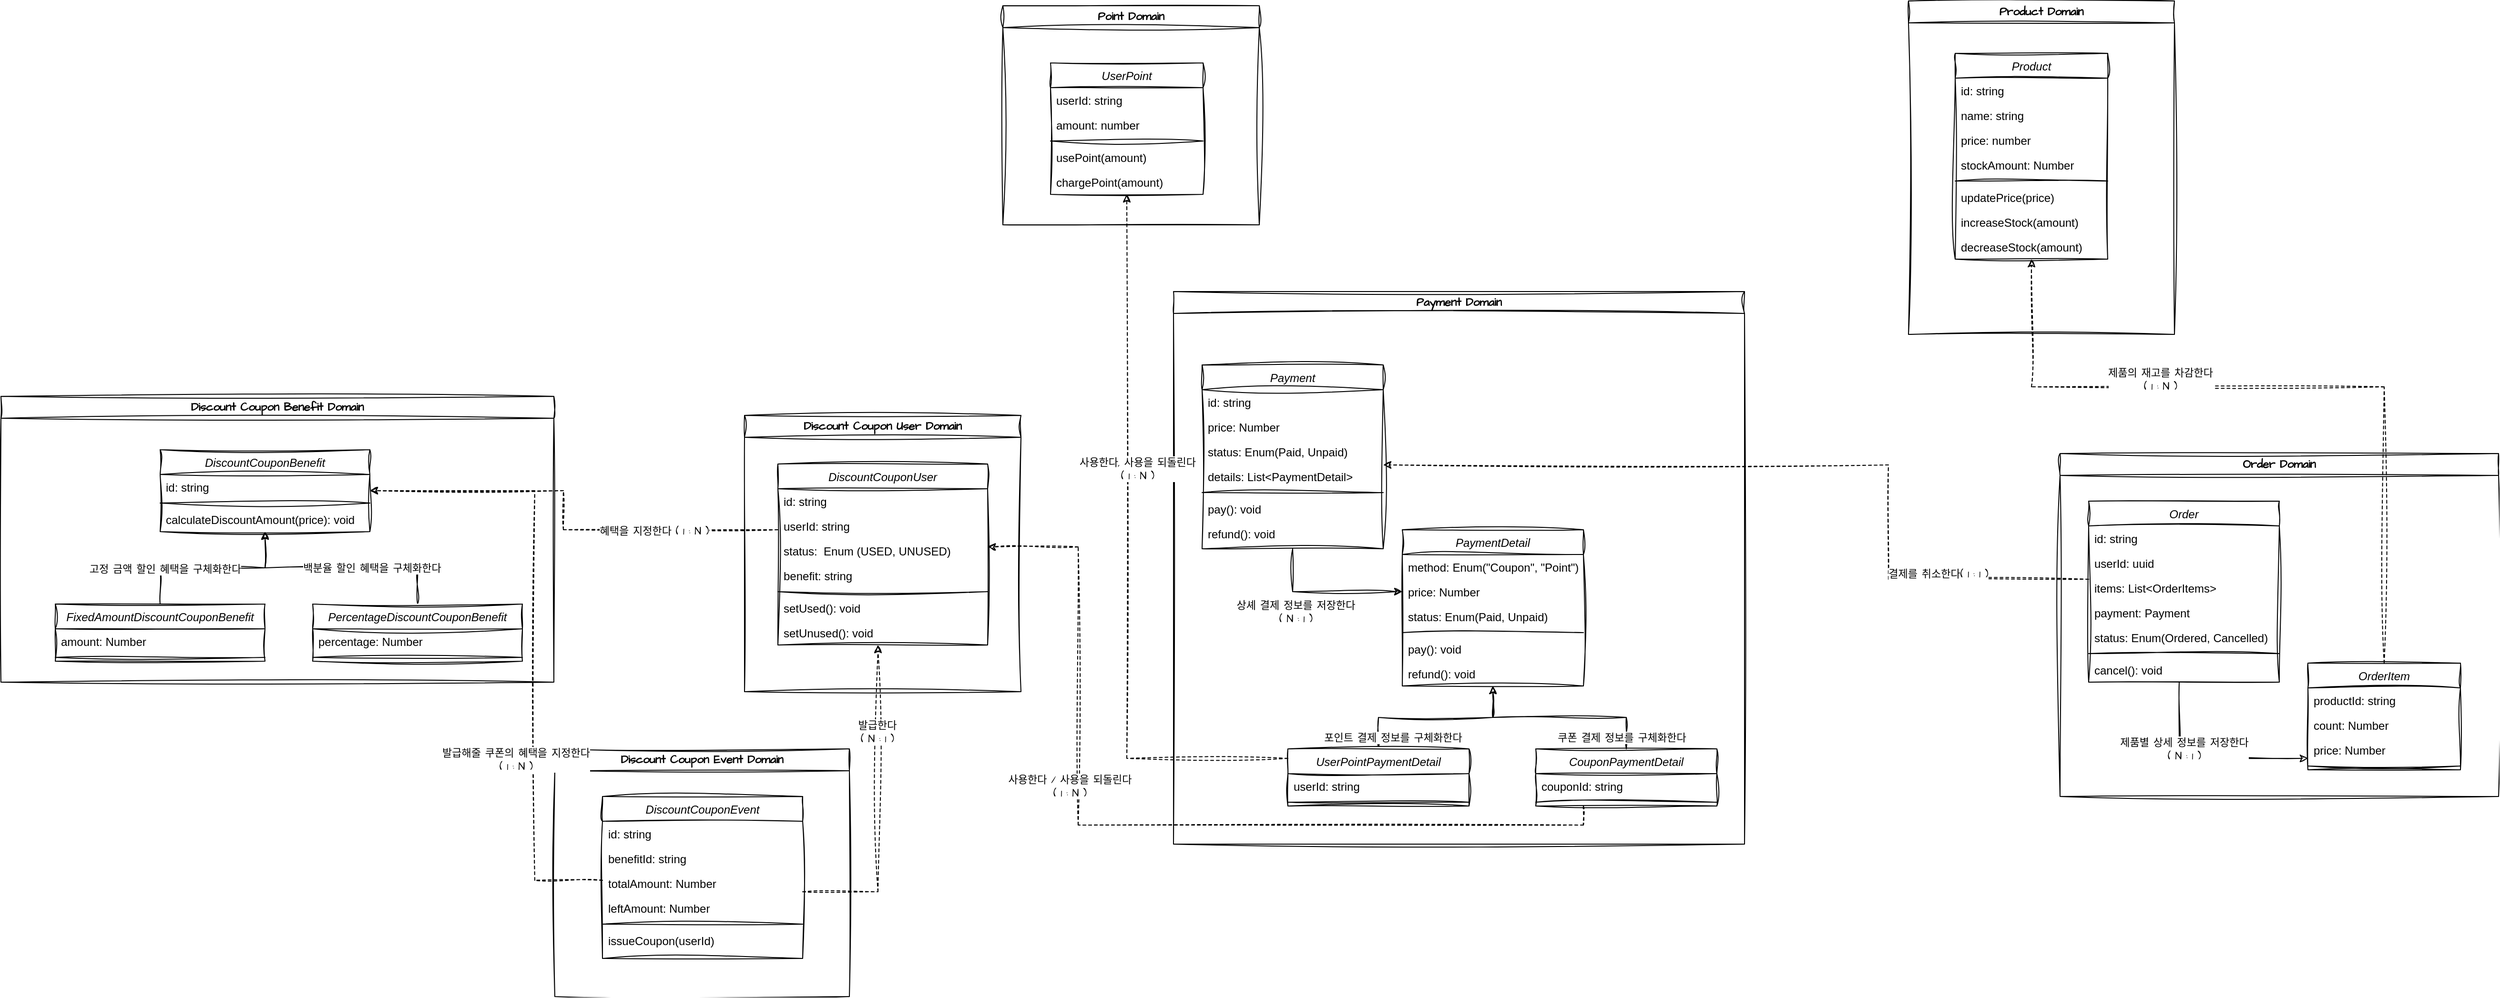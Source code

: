 <mxfile version="26.2.2">
  <diagram id="C5RBs43oDa-KdzZeNtuy" name="Page-1">
    <mxGraphModel dx="1457" dy="477" grid="1" gridSize="10" guides="1" tooltips="1" connect="1" arrows="1" fold="1" page="1" pageScale="1" pageWidth="827" pageHeight="1169" math="0" shadow="0">
      <root>
        <mxCell id="WIyWlLk6GJQsqaUBKTNV-0" />
        <mxCell id="WIyWlLk6GJQsqaUBKTNV-1" parent="WIyWlLk6GJQsqaUBKTNV-0" />
        <mxCell id="IXr9L5Bhe1c7l4O02eRv-0" value="Point Domain" style="swimlane;whiteSpace=wrap;html=1;sketch=1;hachureGap=4;jiggle=2;curveFitting=1;fontFamily=Architects Daughter;fontSource=https%3A%2F%2Ffonts.googleapis.com%2Fcss%3Ffamily%3DArchitects%2BDaughter;" parent="WIyWlLk6GJQsqaUBKTNV-1" vertex="1">
          <mxGeometry x="291" y="40" width="269" height="230" as="geometry" />
        </mxCell>
        <mxCell id="zkfFHV4jXpPFQw0GAbJ--0" value="UserPoint" style="swimlane;fontStyle=2;align=center;verticalAlign=top;childLayout=stackLayout;horizontal=1;startSize=26;horizontalStack=0;resizeParent=1;resizeLast=0;collapsible=1;marginBottom=0;rounded=0;shadow=0;strokeWidth=1;sketch=1;curveFitting=1;jiggle=2;" parent="IXr9L5Bhe1c7l4O02eRv-0" vertex="1">
          <mxGeometry x="50" y="60" width="160" height="138" as="geometry">
            <mxRectangle x="230" y="140" width="160" height="26" as="alternateBounds" />
          </mxGeometry>
        </mxCell>
        <mxCell id="zkfFHV4jXpPFQw0GAbJ--1" value="userId: string" style="text;align=left;verticalAlign=top;spacingLeft=4;spacingRight=4;overflow=hidden;rotatable=0;points=[[0,0.5],[1,0.5]];portConstraint=eastwest;sketch=1;curveFitting=1;jiggle=2;" parent="zkfFHV4jXpPFQw0GAbJ--0" vertex="1">
          <mxGeometry y="26" width="160" height="26" as="geometry" />
        </mxCell>
        <mxCell id="zkfFHV4jXpPFQw0GAbJ--2" value="amount: number" style="text;align=left;verticalAlign=top;spacingLeft=4;spacingRight=4;overflow=hidden;rotatable=0;points=[[0,0.5],[1,0.5]];portConstraint=eastwest;rounded=0;shadow=0;html=0;sketch=1;curveFitting=1;jiggle=2;" parent="zkfFHV4jXpPFQw0GAbJ--0" vertex="1">
          <mxGeometry y="52" width="160" height="26" as="geometry" />
        </mxCell>
        <mxCell id="zkfFHV4jXpPFQw0GAbJ--4" value="" style="line;html=1;strokeWidth=1;align=left;verticalAlign=middle;spacingTop=-1;spacingLeft=3;spacingRight=3;rotatable=0;labelPosition=right;points=[];portConstraint=eastwest;sketch=1;curveFitting=1;jiggle=2;" parent="zkfFHV4jXpPFQw0GAbJ--0" vertex="1">
          <mxGeometry y="78" width="160" height="8" as="geometry" />
        </mxCell>
        <mxCell id="zkfFHV4jXpPFQw0GAbJ--5" value="usePoint(amount)" style="text;align=left;verticalAlign=top;spacingLeft=4;spacingRight=4;overflow=hidden;rotatable=0;points=[[0,0.5],[1,0.5]];portConstraint=eastwest;sketch=1;curveFitting=1;jiggle=2;" parent="zkfFHV4jXpPFQw0GAbJ--0" vertex="1">
          <mxGeometry y="86" width="160" height="26" as="geometry" />
        </mxCell>
        <mxCell id="0L-USjRWXS4f4zEBIk8F-0" value="chargePoint(amount)" style="text;align=left;verticalAlign=top;spacingLeft=4;spacingRight=4;overflow=hidden;rotatable=0;points=[[0,0.5],[1,0.5]];portConstraint=eastwest;sketch=1;curveFitting=1;jiggle=2;" parent="zkfFHV4jXpPFQw0GAbJ--0" vertex="1">
          <mxGeometry y="112" width="160" height="26" as="geometry" />
        </mxCell>
        <mxCell id="IXr9L5Bhe1c7l4O02eRv-1" value="Product Domain" style="swimlane;whiteSpace=wrap;html=1;sketch=1;hachureGap=4;jiggle=2;curveFitting=1;fontFamily=Architects Daughter;fontSource=https%3A%2F%2Ffonts.googleapis.com%2Fcss%3Ffamily%3DArchitects%2BDaughter;" parent="WIyWlLk6GJQsqaUBKTNV-1" vertex="1">
          <mxGeometry x="1241" y="35" width="279" height="350" as="geometry" />
        </mxCell>
        <mxCell id="0L-USjRWXS4f4zEBIk8F-1" value="Product" style="swimlane;fontStyle=2;align=center;verticalAlign=top;childLayout=stackLayout;horizontal=1;startSize=26;horizontalStack=0;resizeParent=1;resizeLast=0;collapsible=1;marginBottom=0;rounded=0;shadow=0;strokeWidth=1;sketch=1;curveFitting=1;jiggle=2;" parent="IXr9L5Bhe1c7l4O02eRv-1" vertex="1">
          <mxGeometry x="49" y="55" width="160" height="216" as="geometry">
            <mxRectangle x="230" y="140" width="160" height="26" as="alternateBounds" />
          </mxGeometry>
        </mxCell>
        <mxCell id="0L-USjRWXS4f4zEBIk8F-2" value="id: string" style="text;align=left;verticalAlign=top;spacingLeft=4;spacingRight=4;overflow=hidden;rotatable=0;points=[[0,0.5],[1,0.5]];portConstraint=eastwest;sketch=1;curveFitting=1;jiggle=2;" parent="0L-USjRWXS4f4zEBIk8F-1" vertex="1">
          <mxGeometry y="26" width="160" height="26" as="geometry" />
        </mxCell>
        <mxCell id="0L-USjRWXS4f4zEBIk8F-3" value="name: string" style="text;align=left;verticalAlign=top;spacingLeft=4;spacingRight=4;overflow=hidden;rotatable=0;points=[[0,0.5],[1,0.5]];portConstraint=eastwest;rounded=0;shadow=0;html=0;sketch=1;curveFitting=1;jiggle=2;" parent="0L-USjRWXS4f4zEBIk8F-1" vertex="1">
          <mxGeometry y="52" width="160" height="26" as="geometry" />
        </mxCell>
        <mxCell id="IXr9L5Bhe1c7l4O02eRv-5" value="price: number" style="text;align=left;verticalAlign=top;spacingLeft=4;spacingRight=4;overflow=hidden;rotatable=0;points=[[0,0.5],[1,0.5]];portConstraint=eastwest;rounded=0;shadow=0;html=0;sketch=1;curveFitting=1;jiggle=2;" parent="0L-USjRWXS4f4zEBIk8F-1" vertex="1">
          <mxGeometry y="78" width="160" height="26" as="geometry" />
        </mxCell>
        <mxCell id="IXr9L5Bhe1c7l4O02eRv-124" value="stockAmount: Number" style="text;align=left;verticalAlign=top;spacingLeft=4;spacingRight=4;overflow=hidden;rotatable=0;points=[[0,0.5],[1,0.5]];portConstraint=eastwest;rounded=0;shadow=0;html=0;sketch=1;curveFitting=1;jiggle=2;" parent="0L-USjRWXS4f4zEBIk8F-1" vertex="1">
          <mxGeometry y="104" width="160" height="26" as="geometry" />
        </mxCell>
        <mxCell id="0L-USjRWXS4f4zEBIk8F-4" value="" style="line;html=1;strokeWidth=1;align=left;verticalAlign=middle;spacingTop=-1;spacingLeft=3;spacingRight=3;rotatable=0;labelPosition=right;points=[];portConstraint=eastwest;sketch=1;curveFitting=1;jiggle=2;" parent="0L-USjRWXS4f4zEBIk8F-1" vertex="1">
          <mxGeometry y="130" width="160" height="8" as="geometry" />
        </mxCell>
        <mxCell id="0L-USjRWXS4f4zEBIk8F-20" value="updatePrice(price)" style="text;align=left;verticalAlign=top;spacingLeft=4;spacingRight=4;overflow=hidden;rotatable=0;points=[[0,0.5],[1,0.5]];portConstraint=eastwest;rounded=0;shadow=0;html=0;sketch=1;curveFitting=1;jiggle=2;" parent="0L-USjRWXS4f4zEBIk8F-1" vertex="1">
          <mxGeometry y="138" width="160" height="26" as="geometry" />
        </mxCell>
        <mxCell id="0L-USjRWXS4f4zEBIk8F-13" value="increaseStock(amount)" style="text;align=left;verticalAlign=top;spacingLeft=4;spacingRight=4;overflow=hidden;rotatable=0;points=[[0,0.5],[1,0.5]];portConstraint=eastwest;sketch=1;curveFitting=1;jiggle=2;" parent="0L-USjRWXS4f4zEBIk8F-1" vertex="1">
          <mxGeometry y="164" width="160" height="26" as="geometry" />
        </mxCell>
        <mxCell id="0L-USjRWXS4f4zEBIk8F-14" value="decreaseStock(amount)" style="text;align=left;verticalAlign=top;spacingLeft=4;spacingRight=4;overflow=hidden;rotatable=0;points=[[0,0.5],[1,0.5]];portConstraint=eastwest;sketch=1;curveFitting=1;jiggle=2;" parent="0L-USjRWXS4f4zEBIk8F-1" vertex="1">
          <mxGeometry y="190" width="160" height="26" as="geometry" />
        </mxCell>
        <mxCell id="IXr9L5Bhe1c7l4O02eRv-2" value="Order Domain" style="swimlane;whiteSpace=wrap;html=1;sketch=1;hachureGap=4;jiggle=2;curveFitting=1;fontFamily=Architects Daughter;fontSource=https%3A%2F%2Ffonts.googleapis.com%2Fcss%3Ffamily%3DArchitects%2BDaughter;" parent="WIyWlLk6GJQsqaUBKTNV-1" vertex="1">
          <mxGeometry x="1400" y="510" width="460" height="360" as="geometry" />
        </mxCell>
        <mxCell id="IXr9L5Bhe1c7l4O02eRv-126" style="edgeStyle=orthogonalEdgeStyle;rounded=0;sketch=1;hachureGap=4;jiggle=2;curveFitting=1;orthogonalLoop=1;jettySize=auto;html=1;fontFamily=Architects Daughter;fontSource=https%3A%2F%2Ffonts.googleapis.com%2Fcss%3Ffamily%3DArchitects%2BDaughter;" parent="IXr9L5Bhe1c7l4O02eRv-2" source="0L-USjRWXS4f4zEBIk8F-15" target="0L-USjRWXS4f4zEBIk8F-24" edge="1">
          <mxGeometry relative="1" as="geometry">
            <Array as="points">
              <mxPoint x="125" y="320" />
            </Array>
          </mxGeometry>
        </mxCell>
        <mxCell id="IXr9L5Bhe1c7l4O02eRv-127" value="제품별 상세 정보를 저장한다 &lt;br&gt;( N : 1 )" style="edgeLabel;html=1;align=center;verticalAlign=middle;resizable=0;points=[];sketch=1;hachureGap=4;jiggle=2;curveFitting=1;fontFamily=Architects Daughter;fontSource=https%3A%2F%2Ffonts.googleapis.com%2Fcss%3Ffamily%3DArchitects%2BDaughter;" parent="IXr9L5Bhe1c7l4O02eRv-126" vertex="1" connectable="0">
          <mxGeometry x="-0.35" y="5" relative="1" as="geometry">
            <mxPoint as="offset" />
          </mxGeometry>
        </mxCell>
        <mxCell id="0L-USjRWXS4f4zEBIk8F-15" value="Order" style="swimlane;fontStyle=2;align=center;verticalAlign=top;childLayout=stackLayout;horizontal=1;startSize=26;horizontalStack=0;resizeParent=1;resizeLast=0;collapsible=1;marginBottom=0;rounded=0;shadow=0;strokeWidth=1;sketch=1;curveFitting=1;jiggle=2;" parent="IXr9L5Bhe1c7l4O02eRv-2" vertex="1">
          <mxGeometry x="30" y="50" width="200" height="190" as="geometry">
            <mxRectangle x="230" y="140" width="160" height="26" as="alternateBounds" />
          </mxGeometry>
        </mxCell>
        <mxCell id="0L-USjRWXS4f4zEBIk8F-16" value="id: string" style="text;align=left;verticalAlign=top;spacingLeft=4;spacingRight=4;overflow=hidden;rotatable=0;points=[[0,0.5],[1,0.5]];portConstraint=eastwest;sketch=1;curveFitting=1;jiggle=2;" parent="0L-USjRWXS4f4zEBIk8F-15" vertex="1">
          <mxGeometry y="26" width="200" height="26" as="geometry" />
        </mxCell>
        <mxCell id="IXr9L5Bhe1c7l4O02eRv-8" value="userId: uuid" style="text;align=left;verticalAlign=top;spacingLeft=4;spacingRight=4;overflow=hidden;rotatable=0;points=[[0,0.5],[1,0.5]];portConstraint=eastwest;sketch=1;curveFitting=1;jiggle=2;" parent="0L-USjRWXS4f4zEBIk8F-15" vertex="1">
          <mxGeometry y="52" width="200" height="26" as="geometry" />
        </mxCell>
        <mxCell id="IXr9L5Bhe1c7l4O02eRv-6" value="items: List&lt;OrderItems&gt;" style="text;align=left;verticalAlign=top;spacingLeft=4;spacingRight=4;overflow=hidden;rotatable=0;points=[[0,0.5],[1,0.5]];portConstraint=eastwest;sketch=1;curveFitting=1;jiggle=2;" parent="0L-USjRWXS4f4zEBIk8F-15" vertex="1">
          <mxGeometry y="78" width="200" height="26" as="geometry" />
        </mxCell>
        <mxCell id="IXr9L5Bhe1c7l4O02eRv-7" value="payment: Payment" style="text;align=left;verticalAlign=top;spacingLeft=4;spacingRight=4;overflow=hidden;rotatable=0;points=[[0,0.5],[1,0.5]];portConstraint=eastwest;sketch=1;curveFitting=1;jiggle=2;" parent="0L-USjRWXS4f4zEBIk8F-15" vertex="1">
          <mxGeometry y="104" width="200" height="26" as="geometry" />
        </mxCell>
        <mxCell id="IXr9L5Bhe1c7l4O02eRv-136" value="status: Enum(Ordered, Cancelled)" style="text;align=left;verticalAlign=top;spacingLeft=4;spacingRight=4;overflow=hidden;rotatable=0;points=[[0,0.5],[1,0.5]];portConstraint=eastwest;sketch=1;curveFitting=1;jiggle=2;" parent="0L-USjRWXS4f4zEBIk8F-15" vertex="1">
          <mxGeometry y="130" width="200" height="26" as="geometry" />
        </mxCell>
        <mxCell id="0L-USjRWXS4f4zEBIk8F-18" value="" style="line;html=1;strokeWidth=1;align=left;verticalAlign=middle;spacingTop=-1;spacingLeft=3;spacingRight=3;rotatable=0;labelPosition=right;points=[];portConstraint=eastwest;sketch=1;curveFitting=1;jiggle=2;" parent="0L-USjRWXS4f4zEBIk8F-15" vertex="1">
          <mxGeometry y="156" width="200" height="8" as="geometry" />
        </mxCell>
        <mxCell id="IXr9L5Bhe1c7l4O02eRv-135" value="cancel(): void" style="text;align=left;verticalAlign=top;spacingLeft=4;spacingRight=4;overflow=hidden;rotatable=0;points=[[0,0.5],[1,0.5]];portConstraint=eastwest;sketch=1;curveFitting=1;jiggle=2;" parent="0L-USjRWXS4f4zEBIk8F-15" vertex="1">
          <mxGeometry y="164" width="200" height="26" as="geometry" />
        </mxCell>
        <mxCell id="0L-USjRWXS4f4zEBIk8F-24" value="OrderItem" style="swimlane;fontStyle=2;align=center;verticalAlign=top;childLayout=stackLayout;horizontal=1;startSize=26;horizontalStack=0;resizeParent=1;resizeLast=0;collapsible=1;marginBottom=0;rounded=0;shadow=0;strokeWidth=1;sketch=1;curveFitting=1;jiggle=2;" parent="IXr9L5Bhe1c7l4O02eRv-2" vertex="1">
          <mxGeometry x="260" y="220" width="160" height="112" as="geometry">
            <mxRectangle x="230" y="140" width="160" height="26" as="alternateBounds" />
          </mxGeometry>
        </mxCell>
        <mxCell id="0L-USjRWXS4f4zEBIk8F-27" value="productId: string" style="text;align=left;verticalAlign=top;spacingLeft=4;spacingRight=4;overflow=hidden;rotatable=0;points=[[0,0.5],[1,0.5]];portConstraint=eastwest;sketch=1;curveFitting=1;jiggle=2;" parent="0L-USjRWXS4f4zEBIk8F-24" vertex="1">
          <mxGeometry y="26" width="160" height="26" as="geometry" />
        </mxCell>
        <mxCell id="0L-USjRWXS4f4zEBIk8F-28" value="count: Number" style="text;align=left;verticalAlign=top;spacingLeft=4;spacingRight=4;overflow=hidden;rotatable=0;points=[[0,0.5],[1,0.5]];portConstraint=eastwest;sketch=1;curveFitting=1;jiggle=2;" parent="0L-USjRWXS4f4zEBIk8F-24" vertex="1">
          <mxGeometry y="52" width="160" height="26" as="geometry" />
        </mxCell>
        <mxCell id="0L-USjRWXS4f4zEBIk8F-29" value="price: Number" style="text;align=left;verticalAlign=top;spacingLeft=4;spacingRight=4;overflow=hidden;rotatable=0;points=[[0,0.5],[1,0.5]];portConstraint=eastwest;rounded=0;shadow=0;html=0;sketch=1;curveFitting=1;jiggle=2;" parent="0L-USjRWXS4f4zEBIk8F-24" vertex="1">
          <mxGeometry y="78" width="160" height="26" as="geometry" />
        </mxCell>
        <mxCell id="0L-USjRWXS4f4zEBIk8F-30" value="" style="line;html=1;strokeWidth=1;align=left;verticalAlign=middle;spacingTop=-1;spacingLeft=3;spacingRight=3;rotatable=0;labelPosition=right;points=[];portConstraint=eastwest;sketch=1;curveFitting=1;jiggle=2;" parent="0L-USjRWXS4f4zEBIk8F-24" vertex="1">
          <mxGeometry y="104" width="160" height="8" as="geometry" />
        </mxCell>
        <mxCell id="IXr9L5Bhe1c7l4O02eRv-9" value="Discount Coupon User Domain" style="swimlane;whiteSpace=wrap;html=1;sketch=1;hachureGap=4;jiggle=2;curveFitting=1;fontFamily=Architects Daughter;fontSource=https%3A%2F%2Ffonts.googleapis.com%2Fcss%3Ffamily%3DArchitects%2BDaughter;" parent="WIyWlLk6GJQsqaUBKTNV-1" vertex="1">
          <mxGeometry x="20" y="470" width="290" height="290" as="geometry" />
        </mxCell>
        <mxCell id="IXr9L5Bhe1c7l4O02eRv-10" value="DiscountCouponUser" style="swimlane;fontStyle=2;align=center;verticalAlign=top;childLayout=stackLayout;horizontal=1;startSize=26;horizontalStack=0;resizeParent=1;resizeLast=0;collapsible=1;marginBottom=0;rounded=0;shadow=0;strokeWidth=1;sketch=1;curveFitting=1;jiggle=2;" parent="IXr9L5Bhe1c7l4O02eRv-9" vertex="1">
          <mxGeometry x="35" y="51" width="220" height="190" as="geometry">
            <mxRectangle x="230" y="140" width="160" height="26" as="alternateBounds" />
          </mxGeometry>
        </mxCell>
        <mxCell id="IXr9L5Bhe1c7l4O02eRv-16" value="id: string" style="text;align=left;verticalAlign=top;spacingLeft=4;spacingRight=4;overflow=hidden;rotatable=0;points=[[0,0.5],[1,0.5]];portConstraint=eastwest;rounded=0;shadow=0;html=0;sketch=1;curveFitting=1;jiggle=2;" parent="IXr9L5Bhe1c7l4O02eRv-10" vertex="1">
          <mxGeometry y="26" width="220" height="26" as="geometry" />
        </mxCell>
        <mxCell id="IXr9L5Bhe1c7l4O02eRv-11" value="userId: string" style="text;align=left;verticalAlign=top;spacingLeft=4;spacingRight=4;overflow=hidden;rotatable=0;points=[[0,0.5],[1,0.5]];portConstraint=eastwest;sketch=1;curveFitting=1;jiggle=2;" parent="IXr9L5Bhe1c7l4O02eRv-10" vertex="1">
          <mxGeometry y="52" width="220" height="26" as="geometry" />
        </mxCell>
        <mxCell id="IXr9L5Bhe1c7l4O02eRv-17" value="status:  Enum (USED, UNUSED)" style="text;align=left;verticalAlign=top;spacingLeft=4;spacingRight=4;overflow=hidden;rotatable=0;points=[[0,0.5],[1,0.5]];portConstraint=eastwest;sketch=1;curveFitting=1;jiggle=2;" parent="IXr9L5Bhe1c7l4O02eRv-10" vertex="1">
          <mxGeometry y="78" width="220" height="26" as="geometry" />
        </mxCell>
        <mxCell id="IXr9L5Bhe1c7l4O02eRv-150" value="benefit: string" style="text;align=left;verticalAlign=top;spacingLeft=4;spacingRight=4;overflow=hidden;rotatable=0;points=[[0,0.5],[1,0.5]];portConstraint=eastwest;sketch=1;curveFitting=1;jiggle=2;" parent="IXr9L5Bhe1c7l4O02eRv-10" vertex="1">
          <mxGeometry y="104" width="220" height="26" as="geometry" />
        </mxCell>
        <mxCell id="IXr9L5Bhe1c7l4O02eRv-13" value="" style="line;html=1;strokeWidth=1;align=left;verticalAlign=middle;spacingTop=-1;spacingLeft=3;spacingRight=3;rotatable=0;labelPosition=right;points=[];portConstraint=eastwest;sketch=1;curveFitting=1;jiggle=2;" parent="IXr9L5Bhe1c7l4O02eRv-10" vertex="1">
          <mxGeometry y="130" width="220" height="8" as="geometry" />
        </mxCell>
        <mxCell id="IXr9L5Bhe1c7l4O02eRv-26" value="setUsed(): void" style="text;align=left;verticalAlign=top;spacingLeft=4;spacingRight=4;overflow=hidden;rotatable=0;points=[[0,0.5],[1,0.5]];portConstraint=eastwest;sketch=1;curveFitting=1;jiggle=2;" parent="IXr9L5Bhe1c7l4O02eRv-10" vertex="1">
          <mxGeometry y="138" width="220" height="26" as="geometry" />
        </mxCell>
        <mxCell id="IXr9L5Bhe1c7l4O02eRv-27" value="setUnused(): void" style="text;align=left;verticalAlign=top;spacingLeft=4;spacingRight=4;overflow=hidden;rotatable=0;points=[[0,0.5],[1,0.5]];portConstraint=eastwest;sketch=1;curveFitting=1;jiggle=2;" parent="IXr9L5Bhe1c7l4O02eRv-10" vertex="1">
          <mxGeometry y="164" width="220" height="26" as="geometry" />
        </mxCell>
        <mxCell id="IXr9L5Bhe1c7l4O02eRv-18" value="Discount Coupon Event Domain" style="swimlane;whiteSpace=wrap;html=1;sketch=1;hachureGap=4;jiggle=2;curveFitting=1;fontFamily=Architects Daughter;fontSource=https%3A%2F%2Ffonts.googleapis.com%2Fcss%3Ffamily%3DArchitects%2BDaughter;startSize=23;" parent="WIyWlLk6GJQsqaUBKTNV-1" vertex="1">
          <mxGeometry x="-179" y="820" width="309" height="260" as="geometry" />
        </mxCell>
        <mxCell id="IXr9L5Bhe1c7l4O02eRv-19" value="DiscountCouponEvent" style="swimlane;fontStyle=2;align=center;verticalAlign=top;childLayout=stackLayout;horizontal=1;startSize=26;horizontalStack=0;resizeParent=1;resizeLast=0;collapsible=1;marginBottom=0;rounded=0;shadow=0;strokeWidth=1;sketch=1;curveFitting=1;jiggle=2;" parent="IXr9L5Bhe1c7l4O02eRv-18" vertex="1">
          <mxGeometry x="50" y="50" width="210" height="170" as="geometry">
            <mxRectangle x="230" y="140" width="160" height="26" as="alternateBounds" />
          </mxGeometry>
        </mxCell>
        <mxCell id="IXr9L5Bhe1c7l4O02eRv-20" value="id: string" style="text;align=left;verticalAlign=top;spacingLeft=4;spacingRight=4;overflow=hidden;rotatable=0;points=[[0,0.5],[1,0.5]];portConstraint=eastwest;rounded=0;shadow=0;html=0;sketch=1;curveFitting=1;jiggle=2;" parent="IXr9L5Bhe1c7l4O02eRv-19" vertex="1">
          <mxGeometry y="26" width="210" height="26" as="geometry" />
        </mxCell>
        <mxCell id="IXr9L5Bhe1c7l4O02eRv-21" value="benefitId: string" style="text;align=left;verticalAlign=top;spacingLeft=4;spacingRight=4;overflow=hidden;rotatable=0;points=[[0,0.5],[1,0.5]];portConstraint=eastwest;sketch=1;curveFitting=1;jiggle=2;" parent="IXr9L5Bhe1c7l4O02eRv-19" vertex="1">
          <mxGeometry y="52" width="210" height="26" as="geometry" />
        </mxCell>
        <mxCell id="IXr9L5Bhe1c7l4O02eRv-38" value="totalAmount: Number" style="text;align=left;verticalAlign=top;spacingLeft=4;spacingRight=4;overflow=hidden;rotatable=0;points=[[0,0.5],[1,0.5]];portConstraint=eastwest;sketch=1;curveFitting=1;jiggle=2;" parent="IXr9L5Bhe1c7l4O02eRv-19" vertex="1">
          <mxGeometry y="78" width="210" height="26" as="geometry" />
        </mxCell>
        <mxCell id="IXr9L5Bhe1c7l4O02eRv-144" value="leftAmount: Number" style="text;align=left;verticalAlign=top;spacingLeft=4;spacingRight=4;overflow=hidden;rotatable=0;points=[[0,0.5],[1,0.5]];portConstraint=eastwest;sketch=1;curveFitting=1;jiggle=2;" parent="IXr9L5Bhe1c7l4O02eRv-19" vertex="1">
          <mxGeometry y="104" width="210" height="26" as="geometry" />
        </mxCell>
        <mxCell id="IXr9L5Bhe1c7l4O02eRv-23" value="" style="line;html=1;strokeWidth=1;align=left;verticalAlign=middle;spacingTop=-1;spacingLeft=3;spacingRight=3;rotatable=0;labelPosition=right;points=[];portConstraint=eastwest;sketch=1;curveFitting=1;jiggle=2;" parent="IXr9L5Bhe1c7l4O02eRv-19" vertex="1">
          <mxGeometry y="130" width="210" height="8" as="geometry" />
        </mxCell>
        <mxCell id="IXr9L5Bhe1c7l4O02eRv-145" value="issueCoupon(userId)" style="text;align=left;verticalAlign=top;spacingLeft=4;spacingRight=4;overflow=hidden;rotatable=0;points=[[0,0.5],[1,0.5]];portConstraint=eastwest;sketch=1;curveFitting=1;jiggle=2;" parent="IXr9L5Bhe1c7l4O02eRv-19" vertex="1">
          <mxGeometry y="138" width="210" height="26" as="geometry" />
        </mxCell>
        <mxCell id="IXr9L5Bhe1c7l4O02eRv-67" value="Payment Domain" style="swimlane;whiteSpace=wrap;html=1;sketch=1;hachureGap=4;jiggle=2;curveFitting=1;fontFamily=Architects Daughter;fontSource=https%3A%2F%2Ffonts.googleapis.com%2Fcss%3Ffamily%3DArchitects%2BDaughter;" parent="WIyWlLk6GJQsqaUBKTNV-1" vertex="1">
          <mxGeometry x="470" y="340" width="599" height="580" as="geometry" />
        </mxCell>
        <mxCell id="IXr9L5Bhe1c7l4O02eRv-80" value="PaymentDetail" style="swimlane;fontStyle=2;align=center;verticalAlign=top;childLayout=stackLayout;horizontal=1;startSize=26;horizontalStack=0;resizeParent=1;resizeLast=0;collapsible=1;marginBottom=0;rounded=0;shadow=0;strokeWidth=1;sketch=1;curveFitting=1;jiggle=2;" parent="IXr9L5Bhe1c7l4O02eRv-67" vertex="1">
          <mxGeometry x="240" y="250" width="190" height="164" as="geometry">
            <mxRectangle x="230" y="140" width="160" height="26" as="alternateBounds" />
          </mxGeometry>
        </mxCell>
        <mxCell id="IXr9L5Bhe1c7l4O02eRv-92" value="method: Enum(&quot;Coupon&quot;, &quot;Point&quot;)" style="text;align=left;verticalAlign=top;spacingLeft=4;spacingRight=4;overflow=hidden;rotatable=0;points=[[0,0.5],[1,0.5]];portConstraint=eastwest;sketch=1;curveFitting=1;jiggle=2;" parent="IXr9L5Bhe1c7l4O02eRv-80" vertex="1">
          <mxGeometry y="26" width="190" height="26" as="geometry" />
        </mxCell>
        <mxCell id="IXr9L5Bhe1c7l4O02eRv-82" value="price: Number" style="text;align=left;verticalAlign=top;spacingLeft=4;spacingRight=4;overflow=hidden;rotatable=0;points=[[0,0.5],[1,0.5]];portConstraint=eastwest;sketch=1;curveFitting=1;jiggle=2;" parent="IXr9L5Bhe1c7l4O02eRv-80" vertex="1">
          <mxGeometry y="52" width="190" height="26" as="geometry" />
        </mxCell>
        <mxCell id="IXr9L5Bhe1c7l4O02eRv-83" value="status: Enum(Paid, Unpaid)" style="text;align=left;verticalAlign=top;spacingLeft=4;spacingRight=4;overflow=hidden;rotatable=0;points=[[0,0.5],[1,0.5]];portConstraint=eastwest;sketch=1;curveFitting=1;jiggle=2;" parent="IXr9L5Bhe1c7l4O02eRv-80" vertex="1">
          <mxGeometry y="78" width="190" height="26" as="geometry" />
        </mxCell>
        <mxCell id="IXr9L5Bhe1c7l4O02eRv-84" value="" style="line;html=1;strokeWidth=1;align=left;verticalAlign=middle;spacingTop=-1;spacingLeft=3;spacingRight=3;rotatable=0;labelPosition=right;points=[];portConstraint=eastwest;sketch=1;curveFitting=1;jiggle=2;" parent="IXr9L5Bhe1c7l4O02eRv-80" vertex="1">
          <mxGeometry y="104" width="190" height="8" as="geometry" />
        </mxCell>
        <mxCell id="tMygAV71fAiGDpzZwhMd-14" value="pay(): void" style="text;align=left;verticalAlign=top;spacingLeft=4;spacingRight=4;overflow=hidden;rotatable=0;points=[[0,0.5],[1,0.5]];portConstraint=eastwest;sketch=1;curveFitting=1;jiggle=2;" parent="IXr9L5Bhe1c7l4O02eRv-80" vertex="1">
          <mxGeometry y="112" width="190" height="26" as="geometry" />
        </mxCell>
        <mxCell id="tMygAV71fAiGDpzZwhMd-15" value="refund(): void" style="text;align=left;verticalAlign=top;spacingLeft=4;spacingRight=4;overflow=hidden;rotatable=0;points=[[0,0.5],[1,0.5]];portConstraint=eastwest;sketch=1;curveFitting=1;jiggle=2;" parent="IXr9L5Bhe1c7l4O02eRv-80" vertex="1">
          <mxGeometry y="138" width="190" height="26" as="geometry" />
        </mxCell>
        <mxCell id="IXr9L5Bhe1c7l4O02eRv-119" style="edgeStyle=orthogonalEdgeStyle;rounded=0;sketch=1;hachureGap=4;jiggle=2;curveFitting=1;orthogonalLoop=1;jettySize=auto;html=1;exitX=0.5;exitY=0;exitDx=0;exitDy=0;fontFamily=Architects Daughter;fontSource=https%3A%2F%2Ffonts.googleapis.com%2Fcss%3Ffamily%3DArchitects%2BDaughter;" parent="IXr9L5Bhe1c7l4O02eRv-67" source="IXr9L5Bhe1c7l4O02eRv-85" target="IXr9L5Bhe1c7l4O02eRv-80" edge="1">
          <mxGeometry relative="1" as="geometry" />
        </mxCell>
        <mxCell id="IXr9L5Bhe1c7l4O02eRv-121" value="쿠폰 결제 정보를 구체화한다" style="edgeLabel;html=1;align=center;verticalAlign=middle;resizable=0;points=[];sketch=1;hachureGap=4;jiggle=2;curveFitting=1;fontFamily=Architects Daughter;fontSource=https%3A%2F%2Ffonts.googleapis.com%2Fcss%3Ffamily%3DArchitects%2BDaughter;" parent="IXr9L5Bhe1c7l4O02eRv-119" vertex="1" connectable="0">
          <mxGeometry x="-0.068" y="2" relative="1" as="geometry">
            <mxPoint x="58" y="19" as="offset" />
          </mxGeometry>
        </mxCell>
        <mxCell id="IXr9L5Bhe1c7l4O02eRv-85" value="CouponPaymentDetail" style="swimlane;fontStyle=2;align=center;verticalAlign=top;childLayout=stackLayout;horizontal=1;startSize=26;horizontalStack=0;resizeParent=1;resizeLast=0;collapsible=1;marginBottom=0;rounded=0;shadow=0;strokeWidth=1;sketch=1;curveFitting=1;jiggle=2;" parent="IXr9L5Bhe1c7l4O02eRv-67" vertex="1">
          <mxGeometry x="380" y="480" width="190" height="60" as="geometry">
            <mxRectangle x="230" y="140" width="160" height="26" as="alternateBounds" />
          </mxGeometry>
        </mxCell>
        <mxCell id="IXr9L5Bhe1c7l4O02eRv-87" value="couponId: string" style="text;align=left;verticalAlign=top;spacingLeft=4;spacingRight=4;overflow=hidden;rotatable=0;points=[[0,0.5],[1,0.5]];portConstraint=eastwest;sketch=1;curveFitting=1;jiggle=2;" parent="IXr9L5Bhe1c7l4O02eRv-85" vertex="1">
          <mxGeometry y="26" width="190" height="26" as="geometry" />
        </mxCell>
        <mxCell id="IXr9L5Bhe1c7l4O02eRv-90" value="" style="line;html=1;strokeWidth=1;align=left;verticalAlign=middle;spacingTop=-1;spacingLeft=3;spacingRight=3;rotatable=0;labelPosition=right;points=[];portConstraint=eastwest;sketch=1;curveFitting=1;jiggle=2;" parent="IXr9L5Bhe1c7l4O02eRv-85" vertex="1">
          <mxGeometry y="52" width="190" height="8" as="geometry" />
        </mxCell>
        <mxCell id="IXr9L5Bhe1c7l4O02eRv-120" style="edgeStyle=orthogonalEdgeStyle;rounded=0;sketch=1;hachureGap=4;jiggle=2;curveFitting=1;orthogonalLoop=1;jettySize=auto;html=1;exitX=0.5;exitY=0;exitDx=0;exitDy=0;fontFamily=Architects Daughter;fontSource=https%3A%2F%2Ffonts.googleapis.com%2Fcss%3Ffamily%3DArchitects%2BDaughter;" parent="IXr9L5Bhe1c7l4O02eRv-67" source="IXr9L5Bhe1c7l4O02eRv-91" target="IXr9L5Bhe1c7l4O02eRv-80" edge="1">
          <mxGeometry relative="1" as="geometry" />
        </mxCell>
        <mxCell id="IXr9L5Bhe1c7l4O02eRv-123" value="포인트 결제 정보를 구체화한다" style="edgeLabel;html=1;align=center;verticalAlign=middle;resizable=0;points=[];sketch=1;hachureGap=4;jiggle=2;curveFitting=1;fontFamily=Architects Daughter;fontSource=https%3A%2F%2Ffonts.googleapis.com%2Fcss%3Ffamily%3DArchitects%2BDaughter;" parent="IXr9L5Bhe1c7l4O02eRv-120" vertex="1" connectable="0">
          <mxGeometry x="0.008" y="-2" relative="1" as="geometry">
            <mxPoint x="-46" y="19" as="offset" />
          </mxGeometry>
        </mxCell>
        <mxCell id="IXr9L5Bhe1c7l4O02eRv-91" value="UserPointPaymentDetail" style="swimlane;fontStyle=2;align=center;verticalAlign=top;childLayout=stackLayout;horizontal=1;startSize=26;horizontalStack=0;resizeParent=1;resizeLast=0;collapsible=1;marginBottom=0;rounded=0;shadow=0;strokeWidth=1;sketch=1;curveFitting=1;jiggle=2;" parent="IXr9L5Bhe1c7l4O02eRv-67" vertex="1">
          <mxGeometry x="120" y="480" width="190" height="60" as="geometry">
            <mxRectangle x="230" y="140" width="160" height="26" as="alternateBounds" />
          </mxGeometry>
        </mxCell>
        <mxCell id="tMygAV71fAiGDpzZwhMd-13" value="userId: string" style="text;align=left;verticalAlign=top;spacingLeft=4;spacingRight=4;overflow=hidden;rotatable=0;points=[[0,0.5],[1,0.5]];portConstraint=eastwest;sketch=1;curveFitting=1;jiggle=2;" parent="IXr9L5Bhe1c7l4O02eRv-91" vertex="1">
          <mxGeometry y="26" width="190" height="26" as="geometry" />
        </mxCell>
        <mxCell id="IXr9L5Bhe1c7l4O02eRv-96" value="" style="line;html=1;strokeWidth=1;align=left;verticalAlign=middle;spacingTop=-1;spacingLeft=3;spacingRight=3;rotatable=0;labelPosition=right;points=[];portConstraint=eastwest;sketch=1;curveFitting=1;jiggle=2;" parent="IXr9L5Bhe1c7l4O02eRv-91" vertex="1">
          <mxGeometry y="52" width="190" height="8" as="geometry" />
        </mxCell>
        <mxCell id="IXr9L5Bhe1c7l4O02eRv-115" style="edgeStyle=orthogonalEdgeStyle;rounded=0;sketch=1;hachureGap=4;jiggle=2;curveFitting=1;orthogonalLoop=1;jettySize=auto;html=1;fontFamily=Architects Daughter;fontSource=https%3A%2F%2Ffonts.googleapis.com%2Fcss%3Ffamily%3DArchitects%2BDaughter;" parent="IXr9L5Bhe1c7l4O02eRv-67" source="IXr9L5Bhe1c7l4O02eRv-97" target="IXr9L5Bhe1c7l4O02eRv-82" edge="1">
          <mxGeometry relative="1" as="geometry" />
        </mxCell>
        <mxCell id="IXr9L5Bhe1c7l4O02eRv-116" value="상셰 결제 정보를 저장한다&lt;br&gt;( N : 1 )" style="edgeLabel;html=1;align=center;verticalAlign=middle;resizable=0;points=[];sketch=1;hachureGap=4;jiggle=2;curveFitting=1;fontFamily=Architects Daughter;fontSource=https%3A%2F%2Ffonts.googleapis.com%2Fcss%3Ffamily%3DArchitects%2BDaughter;" parent="IXr9L5Bhe1c7l4O02eRv-115" vertex="1" connectable="0">
          <mxGeometry x="0.401" y="-1" relative="1" as="geometry">
            <mxPoint x="-64" y="20" as="offset" />
          </mxGeometry>
        </mxCell>
        <mxCell id="IXr9L5Bhe1c7l4O02eRv-97" value="Payment" style="swimlane;fontStyle=2;align=center;verticalAlign=top;childLayout=stackLayout;horizontal=1;startSize=26;horizontalStack=0;resizeParent=1;resizeLast=0;collapsible=1;marginBottom=0;rounded=0;shadow=0;strokeWidth=1;sketch=1;curveFitting=1;jiggle=2;" parent="IXr9L5Bhe1c7l4O02eRv-67" vertex="1">
          <mxGeometry x="30" y="77" width="190" height="193" as="geometry">
            <mxRectangle x="230" y="140" width="160" height="26" as="alternateBounds" />
          </mxGeometry>
        </mxCell>
        <mxCell id="tMygAV71fAiGDpzZwhMd-0" value="id: string" style="text;align=left;verticalAlign=top;spacingLeft=4;spacingRight=4;overflow=hidden;rotatable=0;points=[[0,0.5],[1,0.5]];portConstraint=eastwest;sketch=1;curveFitting=1;jiggle=2;" parent="IXr9L5Bhe1c7l4O02eRv-97" vertex="1">
          <mxGeometry y="26" width="190" height="26" as="geometry" />
        </mxCell>
        <mxCell id="IXr9L5Bhe1c7l4O02eRv-99" value="price: Number" style="text;align=left;verticalAlign=top;spacingLeft=4;spacingRight=4;overflow=hidden;rotatable=0;points=[[0,0.5],[1,0.5]];portConstraint=eastwest;sketch=1;curveFitting=1;jiggle=2;" parent="IXr9L5Bhe1c7l4O02eRv-97" vertex="1">
          <mxGeometry y="52" width="190" height="26" as="geometry" />
        </mxCell>
        <mxCell id="IXr9L5Bhe1c7l4O02eRv-100" value="status: Enum(Paid, Unpaid)" style="text;align=left;verticalAlign=top;spacingLeft=4;spacingRight=4;overflow=hidden;rotatable=0;points=[[0,0.5],[1,0.5]];portConstraint=eastwest;sketch=1;curveFitting=1;jiggle=2;" parent="IXr9L5Bhe1c7l4O02eRv-97" vertex="1">
          <mxGeometry y="78" width="190" height="26" as="geometry" />
        </mxCell>
        <mxCell id="IXr9L5Bhe1c7l4O02eRv-105" value="details: List&lt;PaymentDetail&gt;" style="text;align=left;verticalAlign=top;spacingLeft=4;spacingRight=4;overflow=hidden;rotatable=0;points=[[0,0.5],[1,0.5]];portConstraint=eastwest;sketch=1;curveFitting=1;jiggle=2;" parent="IXr9L5Bhe1c7l4O02eRv-97" vertex="1">
          <mxGeometry y="104" width="190" height="26" as="geometry" />
        </mxCell>
        <mxCell id="IXr9L5Bhe1c7l4O02eRv-101" value="" style="line;html=1;strokeWidth=1;align=left;verticalAlign=middle;spacingTop=-1;spacingLeft=3;spacingRight=3;rotatable=0;labelPosition=right;points=[];portConstraint=eastwest;sketch=1;curveFitting=1;jiggle=2;" parent="IXr9L5Bhe1c7l4O02eRv-97" vertex="1">
          <mxGeometry y="130" width="190" height="8" as="geometry" />
        </mxCell>
        <mxCell id="IXr9L5Bhe1c7l4O02eRv-103" value="pay(): void" style="text;align=left;verticalAlign=top;spacingLeft=4;spacingRight=4;overflow=hidden;rotatable=0;points=[[0,0.5],[1,0.5]];portConstraint=eastwest;sketch=1;curveFitting=1;jiggle=2;" parent="IXr9L5Bhe1c7l4O02eRv-97" vertex="1">
          <mxGeometry y="138" width="190" height="26" as="geometry" />
        </mxCell>
        <mxCell id="IXr9L5Bhe1c7l4O02eRv-104" value="refund(): void" style="text;align=left;verticalAlign=top;spacingLeft=4;spacingRight=4;overflow=hidden;rotatable=0;points=[[0,0.5],[1,0.5]];portConstraint=eastwest;sketch=1;curveFitting=1;jiggle=2;" parent="IXr9L5Bhe1c7l4O02eRv-97" vertex="1">
          <mxGeometry y="164" width="190" height="26" as="geometry" />
        </mxCell>
        <mxCell id="IXr9L5Bhe1c7l4O02eRv-111" style="edgeStyle=orthogonalEdgeStyle;rounded=0;sketch=1;hachureGap=4;jiggle=2;curveFitting=1;orthogonalLoop=1;jettySize=auto;html=1;fontFamily=Architects Daughter;fontSource=https%3A%2F%2Ffonts.googleapis.com%2Fcss%3Ffamily%3DArchitects%2BDaughter;dashed=1;" parent="WIyWlLk6GJQsqaUBKTNV-1" source="IXr9L5Bhe1c7l4O02eRv-91" target="zkfFHV4jXpPFQw0GAbJ--0" edge="1">
          <mxGeometry relative="1" as="geometry">
            <mxPoint x="490" y="580" as="sourcePoint" />
            <Array as="points">
              <mxPoint x="421" y="830" />
            </Array>
          </mxGeometry>
        </mxCell>
        <mxCell id="IXr9L5Bhe1c7l4O02eRv-118" value="사용한다, 사용을 되돌린다&lt;br&gt;( 1 : N )" style="edgeLabel;html=1;align=center;verticalAlign=middle;resizable=0;points=[];sketch=1;hachureGap=4;jiggle=2;curveFitting=1;fontFamily=Architects Daughter;fontSource=https%3A%2F%2Ffonts.googleapis.com%2Fcss%3Ffamily%3DArchitects%2BDaughter;" parent="IXr9L5Bhe1c7l4O02eRv-111" vertex="1" connectable="0">
          <mxGeometry x="0.245" y="-11" relative="1" as="geometry">
            <mxPoint as="offset" />
          </mxGeometry>
        </mxCell>
        <mxCell id="IXr9L5Bhe1c7l4O02eRv-113" style="edgeStyle=orthogonalEdgeStyle;rounded=0;sketch=1;hachureGap=4;jiggle=2;curveFitting=1;orthogonalLoop=1;jettySize=auto;html=1;fontFamily=Architects Daughter;fontSource=https%3A%2F%2Ffonts.googleapis.com%2Fcss%3Ffamily%3DArchitects%2BDaughter;dashed=1;" parent="WIyWlLk6GJQsqaUBKTNV-1" source="IXr9L5Bhe1c7l4O02eRv-85" target="IXr9L5Bhe1c7l4O02eRv-10" edge="1">
          <mxGeometry relative="1" as="geometry">
            <mxPoint x="697" y="810" as="sourcePoint" />
            <mxPoint x="260" y="608" as="targetPoint" />
            <Array as="points">
              <mxPoint x="900" y="830" />
              <mxPoint x="900" y="900" />
              <mxPoint x="370" y="900" />
              <mxPoint x="370" y="608" />
            </Array>
          </mxGeometry>
        </mxCell>
        <mxCell id="IXr9L5Bhe1c7l4O02eRv-117" value="사용한다 / 사용을 되돌린다&lt;br&gt;( 1 : N )" style="edgeLabel;html=1;align=center;verticalAlign=middle;resizable=0;points=[];sketch=1;hachureGap=4;jiggle=2;curveFitting=1;fontFamily=Architects Daughter;fontSource=https%3A%2F%2Ffonts.googleapis.com%2Fcss%3Ffamily%3DArchitects%2BDaughter;" parent="IXr9L5Bhe1c7l4O02eRv-113" vertex="1" connectable="0">
          <mxGeometry x="-0.028" relative="1" as="geometry">
            <mxPoint x="-104" y="-41" as="offset" />
          </mxGeometry>
        </mxCell>
        <mxCell id="IXr9L5Bhe1c7l4O02eRv-128" style="edgeStyle=orthogonalEdgeStyle;rounded=0;sketch=1;hachureGap=4;jiggle=2;curveFitting=1;orthogonalLoop=1;jettySize=auto;html=1;fontFamily=Architects Daughter;fontSource=https%3A%2F%2Ffonts.googleapis.com%2Fcss%3Ffamily%3DArchitects%2BDaughter;dashed=1;" parent="WIyWlLk6GJQsqaUBKTNV-1" source="0L-USjRWXS4f4zEBIk8F-15" target="IXr9L5Bhe1c7l4O02eRv-97" edge="1">
          <mxGeometry relative="1" as="geometry">
            <Array as="points">
              <mxPoint x="1220" y="642" />
              <mxPoint x="1220" y="522" />
            </Array>
          </mxGeometry>
        </mxCell>
        <mxCell id="IXr9L5Bhe1c7l4O02eRv-129" value="결제를 취소한다( 1 : 1 )" style="edgeLabel;html=1;align=center;verticalAlign=middle;resizable=0;points=[];sketch=1;hachureGap=4;jiggle=2;curveFitting=1;fontFamily=Architects Daughter;fontSource=https%3A%2F%2Ffonts.googleapis.com%2Fcss%3Ffamily%3DArchitects%2BDaughter;" parent="IXr9L5Bhe1c7l4O02eRv-128" vertex="1" connectable="0">
          <mxGeometry x="-0.633" y="-6" relative="1" as="geometry">
            <mxPoint as="offset" />
          </mxGeometry>
        </mxCell>
        <mxCell id="IXr9L5Bhe1c7l4O02eRv-131" style="edgeStyle=orthogonalEdgeStyle;rounded=0;sketch=1;hachureGap=4;jiggle=2;curveFitting=1;orthogonalLoop=1;jettySize=auto;html=1;fontFamily=Architects Daughter;fontSource=https%3A%2F%2Ffonts.googleapis.com%2Fcss%3Ffamily%3DArchitects%2BDaughter;dashed=1;" parent="WIyWlLk6GJQsqaUBKTNV-1" source="0L-USjRWXS4f4zEBIk8F-24" target="0L-USjRWXS4f4zEBIk8F-1" edge="1">
          <mxGeometry relative="1" as="geometry">
            <Array as="points">
              <mxPoint x="1740" y="440" />
              <mxPoint x="1370" y="440" />
            </Array>
          </mxGeometry>
        </mxCell>
        <mxCell id="IXr9L5Bhe1c7l4O02eRv-132" value="제품의 재고를 차감한다&lt;br&gt;( 1 : N )" style="edgeLabel;html=1;align=center;verticalAlign=middle;resizable=0;points=[];sketch=1;hachureGap=4;jiggle=2;curveFitting=1;fontFamily=Architects Daughter;fontSource=https%3A%2F%2Ffonts.googleapis.com%2Fcss%3Ffamily%3DArchitects%2BDaughter;" parent="IXr9L5Bhe1c7l4O02eRv-131" vertex="1" connectable="0">
          <mxGeometry x="0.321" y="-8" relative="1" as="geometry">
            <mxPoint x="-1" as="offset" />
          </mxGeometry>
        </mxCell>
        <mxCell id="IXr9L5Bhe1c7l4O02eRv-160" style="edgeStyle=orthogonalEdgeStyle;rounded=0;sketch=1;hachureGap=4;jiggle=2;curveFitting=1;orthogonalLoop=1;jettySize=auto;html=1;fontFamily=Architects Daughter;fontSource=https%3A%2F%2Ffonts.googleapis.com%2Fcss%3Ffamily%3DArchitects%2BDaughter;dashed=1;" parent="WIyWlLk6GJQsqaUBKTNV-1" source="IXr9L5Bhe1c7l4O02eRv-19" target="IXr9L5Bhe1c7l4O02eRv-184" edge="1">
          <mxGeometry relative="1" as="geometry">
            <mxPoint x="33.5" y="800.059" as="targetPoint" />
            <Array as="points">
              <mxPoint x="-200" y="958" />
              <mxPoint x="-200" y="549" />
            </Array>
          </mxGeometry>
        </mxCell>
        <mxCell id="IXr9L5Bhe1c7l4O02eRv-161" value="발급해줄 쿠폰의 혜택을 지정한다&lt;br&gt;( 1 : N )" style="edgeLabel;html=1;align=center;verticalAlign=middle;resizable=0;points=[];sketch=1;hachureGap=4;jiggle=2;curveFitting=1;fontFamily=Architects Daughter;fontSource=https%3A%2F%2Ffonts.googleapis.com%2Fcss%3Ffamily%3DArchitects%2BDaughter;" parent="IXr9L5Bhe1c7l4O02eRv-160" vertex="1" connectable="0">
          <mxGeometry x="-0.018" y="2" relative="1" as="geometry">
            <mxPoint x="-18" y="122" as="offset" />
          </mxGeometry>
        </mxCell>
        <mxCell id="IXr9L5Bhe1c7l4O02eRv-163" value="Discount Coupon Benefit Domain" style="swimlane;whiteSpace=wrap;html=1;sketch=1;hachureGap=4;jiggle=2;curveFitting=1;fontFamily=Architects Daughter;fontSource=https%3A%2F%2Ffonts.googleapis.com%2Fcss%3Ffamily%3DArchitects%2BDaughter;" parent="WIyWlLk6GJQsqaUBKTNV-1" vertex="1">
          <mxGeometry x="-760" y="450" width="580" height="300" as="geometry" />
        </mxCell>
        <mxCell id="IXr9L5Bhe1c7l4O02eRv-174" style="edgeStyle=orthogonalEdgeStyle;rounded=0;sketch=1;hachureGap=4;jiggle=2;curveFitting=1;orthogonalLoop=1;jettySize=auto;html=1;exitX=0.5;exitY=0;exitDx=0;exitDy=0;fontFamily=Architects Daughter;fontSource=https%3A%2F%2Ffonts.googleapis.com%2Fcss%3Ffamily%3DArchitects%2BDaughter;" parent="IXr9L5Bhe1c7l4O02eRv-163" source="IXr9L5Bhe1c7l4O02eRv-176" target="IXr9L5Bhe1c7l4O02eRv-184" edge="1">
          <mxGeometry relative="1" as="geometry" />
        </mxCell>
        <mxCell id="IXr9L5Bhe1c7l4O02eRv-175" value="고정 금액 할인 혜택을 구체화한다" style="edgeLabel;html=1;align=center;verticalAlign=middle;resizable=0;points=[];sketch=1;hachureGap=4;jiggle=2;curveFitting=1;fontFamily=Architects Daughter;fontSource=https%3A%2F%2Ffonts.googleapis.com%2Fcss%3Ffamily%3DArchitects%2BDaughter;" parent="IXr9L5Bhe1c7l4O02eRv-174" vertex="1" connectable="0">
          <mxGeometry x="-0.199" y="-1" relative="1" as="geometry">
            <mxPoint x="-32" as="offset" />
          </mxGeometry>
        </mxCell>
        <mxCell id="IXr9L5Bhe1c7l4O02eRv-176" value="FixedAmountDiscountCouponBenefit" style="swimlane;fontStyle=2;align=center;verticalAlign=top;childLayout=stackLayout;horizontal=1;startSize=26;horizontalStack=0;resizeParent=1;resizeLast=0;collapsible=1;marginBottom=0;rounded=0;shadow=0;strokeWidth=1;sketch=1;curveFitting=1;jiggle=2;" parent="IXr9L5Bhe1c7l4O02eRv-163" vertex="1">
          <mxGeometry x="57" y="218" width="220" height="60" as="geometry">
            <mxRectangle x="230" y="140" width="160" height="26" as="alternateBounds" />
          </mxGeometry>
        </mxCell>
        <mxCell id="IXr9L5Bhe1c7l4O02eRv-177" value="amount: Number" style="text;align=left;verticalAlign=top;spacingLeft=4;spacingRight=4;overflow=hidden;rotatable=0;points=[[0,0.5],[1,0.5]];portConstraint=eastwest;sketch=1;curveFitting=1;jiggle=2;" parent="IXr9L5Bhe1c7l4O02eRv-176" vertex="1">
          <mxGeometry y="26" width="220" height="26" as="geometry" />
        </mxCell>
        <mxCell id="IXr9L5Bhe1c7l4O02eRv-178" value="" style="line;html=1;strokeWidth=1;align=left;verticalAlign=middle;spacingTop=-1;spacingLeft=3;spacingRight=3;rotatable=0;labelPosition=right;points=[];portConstraint=eastwest;sketch=1;curveFitting=1;jiggle=2;" parent="IXr9L5Bhe1c7l4O02eRv-176" vertex="1">
          <mxGeometry y="52" width="220" height="8" as="geometry" />
        </mxCell>
        <mxCell id="IXr9L5Bhe1c7l4O02eRv-179" style="edgeStyle=orthogonalEdgeStyle;rounded=0;sketch=1;hachureGap=4;jiggle=2;curveFitting=1;orthogonalLoop=1;jettySize=auto;html=1;exitX=0.5;exitY=0;exitDx=0;exitDy=0;fontFamily=Architects Daughter;fontSource=https%3A%2F%2Ffonts.googleapis.com%2Fcss%3Ffamily%3DArchitects%2BDaughter;" parent="IXr9L5Bhe1c7l4O02eRv-163" source="IXr9L5Bhe1c7l4O02eRv-181" target="IXr9L5Bhe1c7l4O02eRv-184" edge="1">
          <mxGeometry relative="1" as="geometry" />
        </mxCell>
        <mxCell id="IXr9L5Bhe1c7l4O02eRv-180" value="백분율 할인 혜택을 구체화한다" style="edgeLabel;html=1;align=center;verticalAlign=middle;resizable=0;points=[];sketch=1;hachureGap=4;jiggle=2;curveFitting=1;fontFamily=Architects Daughter;fontSource=https%3A%2F%2Ffonts.googleapis.com%2Fcss%3Ffamily%3DArchitects%2BDaughter;" parent="IXr9L5Bhe1c7l4O02eRv-179" vertex="1" connectable="0">
          <mxGeometry x="-0.176" relative="1" as="geometry">
            <mxPoint x="11" as="offset" />
          </mxGeometry>
        </mxCell>
        <mxCell id="IXr9L5Bhe1c7l4O02eRv-181" value="PercentageDiscountCouponBenefit" style="swimlane;fontStyle=2;align=center;verticalAlign=top;childLayout=stackLayout;horizontal=1;startSize=26;horizontalStack=0;resizeParent=1;resizeLast=0;collapsible=1;marginBottom=0;rounded=0;shadow=0;strokeWidth=1;sketch=1;curveFitting=1;jiggle=2;" parent="IXr9L5Bhe1c7l4O02eRv-163" vertex="1">
          <mxGeometry x="327" y="218" width="220" height="60" as="geometry">
            <mxRectangle x="230" y="140" width="160" height="26" as="alternateBounds" />
          </mxGeometry>
        </mxCell>
        <mxCell id="IXr9L5Bhe1c7l4O02eRv-182" value="percentage: Number" style="text;align=left;verticalAlign=top;spacingLeft=4;spacingRight=4;overflow=hidden;rotatable=0;points=[[0,0.5],[1,0.5]];portConstraint=eastwest;sketch=1;curveFitting=1;jiggle=2;" parent="IXr9L5Bhe1c7l4O02eRv-181" vertex="1">
          <mxGeometry y="26" width="220" height="26" as="geometry" />
        </mxCell>
        <mxCell id="IXr9L5Bhe1c7l4O02eRv-183" value="" style="line;html=1;strokeWidth=1;align=left;verticalAlign=middle;spacingTop=-1;spacingLeft=3;spacingRight=3;rotatable=0;labelPosition=right;points=[];portConstraint=eastwest;sketch=1;curveFitting=1;jiggle=2;" parent="IXr9L5Bhe1c7l4O02eRv-181" vertex="1">
          <mxGeometry y="52" width="220" height="8" as="geometry" />
        </mxCell>
        <mxCell id="IXr9L5Bhe1c7l4O02eRv-184" value="DiscountCouponBenefit" style="swimlane;fontStyle=2;align=center;verticalAlign=top;childLayout=stackLayout;horizontal=1;startSize=26;horizontalStack=0;resizeParent=1;resizeLast=0;collapsible=1;marginBottom=0;rounded=0;shadow=0;strokeWidth=1;sketch=1;curveFitting=1;jiggle=2;" parent="IXr9L5Bhe1c7l4O02eRv-163" vertex="1">
          <mxGeometry x="167" y="56" width="220" height="86" as="geometry">
            <mxRectangle x="230" y="140" width="160" height="26" as="alternateBounds" />
          </mxGeometry>
        </mxCell>
        <mxCell id="IXr9L5Bhe1c7l4O02eRv-185" value="id: string" style="text;align=left;verticalAlign=top;spacingLeft=4;spacingRight=4;overflow=hidden;rotatable=0;points=[[0,0.5],[1,0.5]];portConstraint=eastwest;sketch=1;curveFitting=1;jiggle=2;" parent="IXr9L5Bhe1c7l4O02eRv-184" vertex="1">
          <mxGeometry y="26" width="220" height="26" as="geometry" />
        </mxCell>
        <mxCell id="IXr9L5Bhe1c7l4O02eRv-186" value="" style="line;html=1;strokeWidth=1;align=left;verticalAlign=middle;spacingTop=-1;spacingLeft=3;spacingRight=3;rotatable=0;labelPosition=right;points=[];portConstraint=eastwest;sketch=1;curveFitting=1;jiggle=2;" parent="IXr9L5Bhe1c7l4O02eRv-184" vertex="1">
          <mxGeometry y="52" width="220" height="8" as="geometry" />
        </mxCell>
        <mxCell id="IXr9L5Bhe1c7l4O02eRv-187" value="calculateDiscountAmount(price): void" style="text;align=left;verticalAlign=top;spacingLeft=4;spacingRight=4;overflow=hidden;rotatable=0;points=[[0,0.5],[1,0.5]];portConstraint=eastwest;sketch=1;curveFitting=1;jiggle=2;" parent="IXr9L5Bhe1c7l4O02eRv-184" vertex="1">
          <mxGeometry y="60" width="220" height="26" as="geometry" />
        </mxCell>
        <mxCell id="IXr9L5Bhe1c7l4O02eRv-152" style="edgeStyle=orthogonalEdgeStyle;rounded=0;sketch=1;hachureGap=4;jiggle=2;curveFitting=1;orthogonalLoop=1;jettySize=auto;html=1;fontFamily=Architects Daughter;fontSource=https%3A%2F%2Ffonts.googleapis.com%2Fcss%3Ffamily%3DArchitects%2BDaughter;dashed=1;" parent="WIyWlLk6GJQsqaUBKTNV-1" source="IXr9L5Bhe1c7l4O02eRv-10" target="IXr9L5Bhe1c7l4O02eRv-184" edge="1">
          <mxGeometry relative="1" as="geometry">
            <Array as="points">
              <mxPoint x="-170" y="590" />
              <mxPoint x="-170" y="549" />
            </Array>
          </mxGeometry>
        </mxCell>
        <mxCell id="IXr9L5Bhe1c7l4O02eRv-153" value="혜택을 지정한다 ( 1 : N )" style="edgeLabel;html=1;align=center;verticalAlign=middle;resizable=0;points=[];sketch=1;hachureGap=4;jiggle=2;curveFitting=1;fontFamily=Architects Daughter;fontSource=https%3A%2F%2Ffonts.googleapis.com%2Fcss%3Ffamily%3DArchitects%2BDaughter;" parent="IXr9L5Bhe1c7l4O02eRv-152" vertex="1" connectable="0">
          <mxGeometry x="-0.12" relative="1" as="geometry">
            <mxPoint x="76" y="1" as="offset" />
          </mxGeometry>
        </mxCell>
        <mxCell id="IXr9L5Bhe1c7l4O02eRv-188" style="edgeStyle=orthogonalEdgeStyle;rounded=0;sketch=1;hachureGap=4;jiggle=2;curveFitting=1;orthogonalLoop=1;jettySize=auto;html=1;fontFamily=Architects Daughter;fontSource=https%3A%2F%2Ffonts.googleapis.com%2Fcss%3Ffamily%3DArchitects%2BDaughter;dashed=1;" parent="WIyWlLk6GJQsqaUBKTNV-1" source="IXr9L5Bhe1c7l4O02eRv-19" target="IXr9L5Bhe1c7l4O02eRv-10" edge="1">
          <mxGeometry relative="1" as="geometry">
            <mxPoint x="100" y="770" as="targetPoint" />
            <Array as="points">
              <mxPoint x="160" y="970" />
            </Array>
          </mxGeometry>
        </mxCell>
        <mxCell id="IXr9L5Bhe1c7l4O02eRv-189" value="발급한다&lt;br&gt;( N : 1 )" style="edgeLabel;html=1;align=center;verticalAlign=middle;resizable=0;points=[];sketch=1;hachureGap=4;jiggle=2;curveFitting=1;fontFamily=Architects Daughter;fontSource=https%3A%2F%2Ffonts.googleapis.com%2Fcss%3Ffamily%3DArchitects%2BDaughter;" parent="IXr9L5Bhe1c7l4O02eRv-188" vertex="1" connectable="0">
          <mxGeometry x="0.459" y="1" relative="1" as="geometry">
            <mxPoint y="-1" as="offset" />
          </mxGeometry>
        </mxCell>
      </root>
    </mxGraphModel>
  </diagram>
</mxfile>
